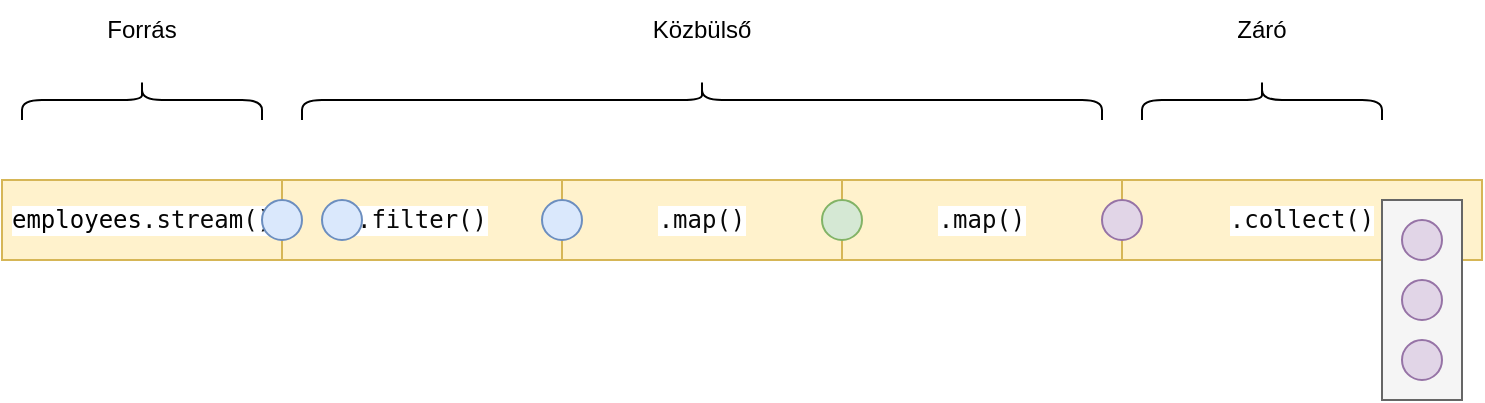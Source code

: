 <mxfile version="15.9.4" type="device"><diagram id="fkAkEo2yZigXPhDr_bwT" name="Page-1"><mxGraphModel dx="2702" dy="1416" grid="1" gridSize="10" guides="1" tooltips="1" connect="1" arrows="1" fold="1" page="1" pageScale="1" pageWidth="827" pageHeight="1169" math="0" shadow="0"><root><mxCell id="0"/><mxCell id="1" parent="0"/><mxCell id="Btp7p0CESnQoaTkEnzEP-1" value="&lt;pre style=&quot;background-color: #ffffff ; color: #080808 ; font-family: &amp;#34;jetbrains mono&amp;#34; , monospace ; font-size: 9 8pt&quot;&gt;&lt;span style=&quot;color: #000000&quot;&gt;employees&lt;/span&gt;.stream()&lt;/pre&gt;" style="rounded=0;whiteSpace=wrap;html=1;fillColor=#fff2cc;strokeColor=#d6b656;" parent="1" vertex="1"><mxGeometry x="40" y="120" width="140" height="40" as="geometry"/></mxCell><mxCell id="Btp7p0CESnQoaTkEnzEP-2" value="&lt;pre style=&quot;background-color: #ffffff ; color: #080808 ; font-family: &amp;#34;jetbrains mono&amp;#34; , monospace ; font-size: 9 8pt&quot;&gt;&lt;pre style=&quot;font-family: &amp;#34;jetbrains mono&amp;#34; , monospace&quot;&gt;.filter()&lt;/pre&gt;&lt;/pre&gt;" style="rounded=0;whiteSpace=wrap;html=1;" parent="1" vertex="1"><mxGeometry x="180" y="120" width="140" height="40" as="geometry"/></mxCell><mxCell id="Btp7p0CESnQoaTkEnzEP-3" value="&lt;pre style=&quot;background-color: #ffffff ; color: #080808 ; font-family: &amp;#34;jetbrains mono&amp;#34; , monospace ; font-size: 9 8pt&quot;&gt;&lt;pre style=&quot;font-family: &amp;#34;jetbrains mono&amp;#34; , monospace&quot;&gt;.map()&lt;/pre&gt;&lt;/pre&gt;" style="rounded=0;whiteSpace=wrap;html=1;" parent="1" vertex="1"><mxGeometry x="320" y="120" width="140" height="40" as="geometry"/></mxCell><mxCell id="Btp7p0CESnQoaTkEnzEP-4" value="&lt;pre style=&quot;background-color: #ffffff ; color: #080808 ; font-family: &amp;#34;jetbrains mono&amp;#34; , monospace ; font-size: 9 8pt&quot;&gt;&lt;pre style=&quot;font-family: &amp;#34;jetbrains mono&amp;#34; , monospace&quot;&gt;.map()&lt;/pre&gt;&lt;/pre&gt;" style="rounded=0;whiteSpace=wrap;html=1;fillColor=#fff2cc;strokeColor=#d6b656;" parent="1" vertex="1"><mxGeometry x="460" y="120" width="140" height="40" as="geometry"/></mxCell><mxCell id="Btp7p0CESnQoaTkEnzEP-5" value="&lt;pre style=&quot;background-color: #ffffff ; color: #080808 ; font-family: &amp;#34;jetbrains mono&amp;#34; , monospace ; font-size: 9 8pt&quot;&gt;&lt;pre style=&quot;font-family: &amp;#34;jetbrains mono&amp;#34; , monospace&quot;&gt;.collect()&lt;/pre&gt;&lt;/pre&gt;" style="rounded=0;whiteSpace=wrap;html=1;fillColor=#fff2cc;strokeColor=#d6b656;" parent="1" vertex="1"><mxGeometry x="600" y="120" width="180" height="40" as="geometry"/></mxCell><mxCell id="Btp7p0CESnQoaTkEnzEP-6" value="&lt;pre style=&quot;background-color: #ffffff ; color: #080808 ; font-family: &amp;#34;jetbrains mono&amp;#34; , monospace ; font-size: 9 8pt&quot;&gt;&lt;pre style=&quot;font-family: &amp;#34;jetbrains mono&amp;#34; , monospace&quot;&gt;.filter()&lt;/pre&gt;&lt;/pre&gt;" style="rounded=0;whiteSpace=wrap;html=1;fillColor=#fff2cc;strokeColor=#d6b656;" parent="1" vertex="1"><mxGeometry x="180" y="120" width="140" height="40" as="geometry"/></mxCell><mxCell id="Btp7p0CESnQoaTkEnzEP-7" value="&lt;pre style=&quot;background-color: #ffffff ; color: #080808 ; font-family: &amp;#34;jetbrains mono&amp;#34; , monospace ; font-size: 9 8pt&quot;&gt;&lt;pre style=&quot;font-family: &amp;#34;jetbrains mono&amp;#34; , monospace&quot;&gt;.map()&lt;/pre&gt;&lt;/pre&gt;" style="rounded=0;whiteSpace=wrap;html=1;fillColor=#fff2cc;strokeColor=#d6b656;" parent="1" vertex="1"><mxGeometry x="320" y="120" width="140" height="40" as="geometry"/></mxCell><mxCell id="Btp7p0CESnQoaTkEnzEP-9" value="" style="shape=curlyBracket;whiteSpace=wrap;html=1;rounded=1;rotation=90;" parent="1" vertex="1"><mxGeometry x="100" y="20" width="20" height="120" as="geometry"/></mxCell><mxCell id="Btp7p0CESnQoaTkEnzEP-10" value="" style="shape=curlyBracket;whiteSpace=wrap;html=1;rounded=1;rotation=90;" parent="1" vertex="1"><mxGeometry x="380" y="-120" width="20" height="400" as="geometry"/></mxCell><mxCell id="Btp7p0CESnQoaTkEnzEP-12" value="" style="shape=curlyBracket;whiteSpace=wrap;html=1;rounded=1;rotation=90;" parent="1" vertex="1"><mxGeometry x="660" y="20" width="20" height="120" as="geometry"/></mxCell><mxCell id="Btp7p0CESnQoaTkEnzEP-13" value="Forrás" style="text;html=1;strokeColor=none;fillColor=none;align=center;verticalAlign=middle;whiteSpace=wrap;rounded=0;" parent="1" vertex="1"><mxGeometry x="80" y="30" width="60" height="30" as="geometry"/></mxCell><mxCell id="Btp7p0CESnQoaTkEnzEP-14" value="Közbülső" style="text;html=1;strokeColor=none;fillColor=none;align=center;verticalAlign=middle;whiteSpace=wrap;rounded=0;" parent="1" vertex="1"><mxGeometry x="360" y="30" width="60" height="30" as="geometry"/></mxCell><mxCell id="Btp7p0CESnQoaTkEnzEP-15" value="Záró" style="text;html=1;strokeColor=none;fillColor=none;align=center;verticalAlign=middle;whiteSpace=wrap;rounded=0;" parent="1" vertex="1"><mxGeometry x="640" y="30" width="60" height="30" as="geometry"/></mxCell><mxCell id="Btp7p0CESnQoaTkEnzEP-16" value="" style="ellipse;whiteSpace=wrap;html=1;aspect=fixed;fillColor=#dae8fc;strokeColor=#6c8ebf;" parent="1" vertex="1"><mxGeometry x="200" y="130" width="20" height="20" as="geometry"/></mxCell><mxCell id="Btp7p0CESnQoaTkEnzEP-17" value="" style="ellipse;whiteSpace=wrap;html=1;aspect=fixed;fillColor=#dae8fc;strokeColor=#6c8ebf;" parent="1" vertex="1"><mxGeometry x="170" y="130" width="20" height="20" as="geometry"/></mxCell><mxCell id="Btp7p0CESnQoaTkEnzEP-18" value="" style="ellipse;whiteSpace=wrap;html=1;aspect=fixed;fillColor=#dae8fc;strokeColor=#6c8ebf;" parent="1" vertex="1"><mxGeometry x="310" y="130" width="20" height="20" as="geometry"/></mxCell><mxCell id="Btp7p0CESnQoaTkEnzEP-19" value="" style="ellipse;whiteSpace=wrap;html=1;aspect=fixed;fillColor=#d5e8d4;strokeColor=#82b366;" parent="1" vertex="1"><mxGeometry x="450" y="130" width="20" height="20" as="geometry"/></mxCell><mxCell id="Btp7p0CESnQoaTkEnzEP-20" value="" style="ellipse;whiteSpace=wrap;html=1;aspect=fixed;fillColor=#e1d5e7;strokeColor=#9673a6;" parent="1" vertex="1"><mxGeometry x="590" y="130" width="20" height="20" as="geometry"/></mxCell><mxCell id="Btp7p0CESnQoaTkEnzEP-21" value="" style="rounded=0;whiteSpace=wrap;html=1;fillColor=#f5f5f5;fontColor=#333333;strokeColor=#666666;" parent="1" vertex="1"><mxGeometry x="730" y="130" width="40" height="100" as="geometry"/></mxCell><mxCell id="Btp7p0CESnQoaTkEnzEP-22" value="" style="ellipse;whiteSpace=wrap;html=1;aspect=fixed;fillColor=#e1d5e7;strokeColor=#9673a6;" parent="1" vertex="1"><mxGeometry x="740" y="140" width="20" height="20" as="geometry"/></mxCell><mxCell id="Btp7p0CESnQoaTkEnzEP-23" value="" style="ellipse;whiteSpace=wrap;html=1;aspect=fixed;fillColor=#e1d5e7;strokeColor=#9673a6;" parent="1" vertex="1"><mxGeometry x="740" y="170" width="20" height="20" as="geometry"/></mxCell><mxCell id="Btp7p0CESnQoaTkEnzEP-24" value="" style="ellipse;whiteSpace=wrap;html=1;aspect=fixed;fillColor=#e1d5e7;strokeColor=#9673a6;" parent="1" vertex="1"><mxGeometry x="740" y="200" width="20" height="20" as="geometry"/></mxCell></root></mxGraphModel></diagram></mxfile>